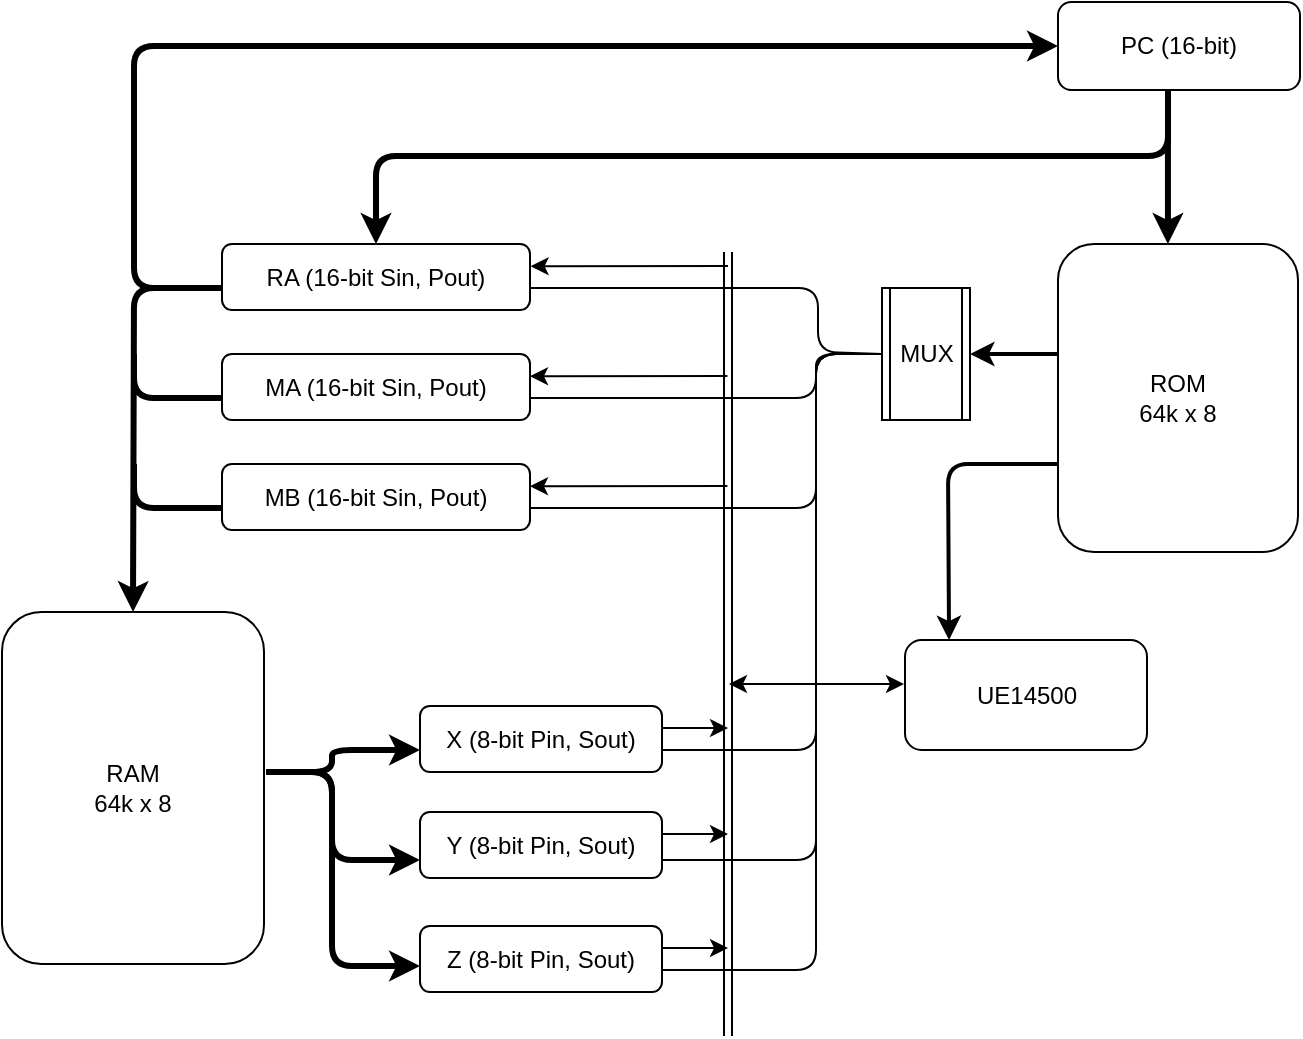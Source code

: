 <mxfile version="19.0.3" type="device"><diagram id="TscTu_4oVRoMbNBooCGR" name="Page-1"><mxGraphModel dx="1422" dy="865" grid="1" gridSize="11" guides="1" tooltips="1" connect="1" arrows="1" fold="1" page="1" pageScale="1" pageWidth="1654" pageHeight="1169" math="0" shadow="0"><root><mxCell id="0"/><mxCell id="1" parent="0"/><mxCell id="kSh4LVM-CGjby-nPk_Xe-2" value="X (8-bit Pin, Sout)" style="rounded=1;whiteSpace=wrap;html=1;" parent="1" vertex="1"><mxGeometry x="561" y="627" width="121" height="33" as="geometry"/></mxCell><mxCell id="kSh4LVM-CGjby-nPk_Xe-3" value="" style="shape=link;html=1;rounded=0;" parent="1" edge="1"><mxGeometry width="100" relative="1" as="geometry"><mxPoint x="715" y="792" as="sourcePoint"/><mxPoint x="715" y="400" as="targetPoint"/></mxGeometry></mxCell><mxCell id="kSh4LVM-CGjby-nPk_Xe-4" value="" style="endArrow=classic;html=1;rounded=0;" parent="1" edge="1"><mxGeometry width="50" height="50" relative="1" as="geometry"><mxPoint x="682" y="638" as="sourcePoint"/><mxPoint x="715" y="638" as="targetPoint"/></mxGeometry></mxCell><mxCell id="kSh4LVM-CGjby-nPk_Xe-6" value="UE14500" style="rounded=1;whiteSpace=wrap;html=1;" parent="1" vertex="1"><mxGeometry x="803.5" y="594" width="121" height="55" as="geometry"/></mxCell><mxCell id="kSh4LVM-CGjby-nPk_Xe-7" value="" style="endArrow=classic;startArrow=classic;html=1;rounded=0;" parent="1" edge="1"><mxGeometry width="50" height="50" relative="1" as="geometry"><mxPoint x="715.5" y="616" as="sourcePoint"/><mxPoint x="803" y="616" as="targetPoint"/></mxGeometry></mxCell><mxCell id="kSh4LVM-CGjby-nPk_Xe-12" value="RAM&lt;br&gt;64k x 8" style="rounded=1;whiteSpace=wrap;html=1;" parent="1" vertex="1"><mxGeometry x="352" y="580" width="131" height="176" as="geometry"/></mxCell><mxCell id="kSh4LVM-CGjby-nPk_Xe-16" value="" style="endArrow=classic;html=1;rounded=1;strokeWidth=3;entryX=0;entryY=0.667;entryDx=0;entryDy=0;entryPerimeter=0;" parent="1" target="kSh4LVM-CGjby-nPk_Xe-2" edge="1"><mxGeometry width="50" height="50" relative="1" as="geometry"><mxPoint x="484" y="660" as="sourcePoint"/><mxPoint x="550" y="649" as="targetPoint"/><Array as="points"><mxPoint x="517" y="660"/><mxPoint x="517" y="649"/></Array></mxGeometry></mxCell><mxCell id="kcOG59V9WonTQTFmEHAT-4" value="RA (16-bit Sin, Pout)" style="rounded=1;whiteSpace=wrap;html=1;" parent="1" vertex="1"><mxGeometry x="462" y="396" width="154" height="33" as="geometry"/></mxCell><mxCell id="kcOG59V9WonTQTFmEHAT-5" value="" style="endArrow=classic;html=1;rounded=0;entryX=1.002;entryY=0.337;entryDx=0;entryDy=0;entryPerimeter=0;" parent="1" target="kcOG59V9WonTQTFmEHAT-4" edge="1"><mxGeometry width="50" height="50" relative="1" as="geometry"><mxPoint x="715" y="407" as="sourcePoint"/><mxPoint x="620" y="420" as="targetPoint"/></mxGeometry></mxCell><mxCell id="kcOG59V9WonTQTFmEHAT-6" value="" style="endArrow=classic;html=1;rounded=1;strokeWidth=3;entryX=0.5;entryY=0;entryDx=0;entryDy=0;" parent="1" target="kSh4LVM-CGjby-nPk_Xe-12" edge="1"><mxGeometry width="50" height="50" relative="1" as="geometry"><mxPoint x="462" y="418" as="sourcePoint"/><mxPoint x="430" y="680" as="targetPoint"/><Array as="points"><mxPoint x="418" y="418"/></Array></mxGeometry></mxCell><mxCell id="kcOG59V9WonTQTFmEHAT-7" value="ROM&lt;br&gt;64k x 8" style="rounded=1;whiteSpace=wrap;html=1;" parent="1" vertex="1"><mxGeometry x="880" y="396" width="120" height="154" as="geometry"/></mxCell><mxCell id="kcOG59V9WonTQTFmEHAT-9" value="PC (16-bit)" style="rounded=1;whiteSpace=wrap;html=1;" parent="1" vertex="1"><mxGeometry x="880" y="275" width="121" height="44" as="geometry"/></mxCell><mxCell id="kcOG59V9WonTQTFmEHAT-10" value="" style="endArrow=classic;html=1;rounded=1;strokeWidth=3;entryX=0;entryY=0.5;entryDx=0;entryDy=0;exitX=0;exitY=0.667;exitDx=0;exitDy=0;exitPerimeter=0;" parent="1" source="kcOG59V9WonTQTFmEHAT-4" target="kcOG59V9WonTQTFmEHAT-9" edge="1"><mxGeometry width="50" height="50" relative="1" as="geometry"><mxPoint x="451" y="418" as="sourcePoint"/><mxPoint x="430" y="490" as="targetPoint"/><Array as="points"><mxPoint x="418" y="418"/><mxPoint x="418" y="297"/></Array></mxGeometry></mxCell><mxCell id="kcOG59V9WonTQTFmEHAT-11" value="" style="endArrow=classic;html=1;rounded=0;strokeWidth=3;entryX=0.458;entryY=0;entryDx=0;entryDy=0;entryPerimeter=0;" parent="1" target="kcOG59V9WonTQTFmEHAT-7" edge="1"><mxGeometry width="50" height="50" relative="1" as="geometry"><mxPoint x="935" y="319" as="sourcePoint"/><mxPoint x="935" y="385" as="targetPoint"/></mxGeometry></mxCell><mxCell id="kcOG59V9WonTQTFmEHAT-13" value="MUX" style="shape=process;whiteSpace=wrap;html=1;backgroundOutline=1;" parent="1" vertex="1"><mxGeometry x="792" y="418" width="44" height="66" as="geometry"/></mxCell><mxCell id="kcOG59V9WonTQTFmEHAT-14" value="" style="endArrow=none;html=1;rounded=1;strokeWidth=1;exitX=1;exitY=0.667;exitDx=0;exitDy=0;exitPerimeter=0;" parent="1" source="kcOG59V9WonTQTFmEHAT-4" edge="1"><mxGeometry width="50" height="50" relative="1" as="geometry"><mxPoint x="627" y="418" as="sourcePoint"/><mxPoint x="792" y="451" as="targetPoint"/><Array as="points"><mxPoint x="760" y="418"/><mxPoint x="760" y="450"/></Array></mxGeometry></mxCell><mxCell id="kcOG59V9WonTQTFmEHAT-15" value="" style="endArrow=none;html=1;rounded=1;strokeWidth=1;exitX=1;exitY=0.667;exitDx=0;exitDy=0;exitPerimeter=0;" parent="1" source="eRyFoS8RN4146GN2VDzU-1" edge="1"><mxGeometry width="50" height="50" relative="1" as="geometry"><mxPoint x="627" y="473" as="sourcePoint"/><mxPoint x="792" y="451" as="targetPoint"/><Array as="points"><mxPoint x="759" y="473"/><mxPoint x="759" y="451"/></Array></mxGeometry></mxCell><mxCell id="kcOG59V9WonTQTFmEHAT-16" value="" style="endArrow=none;html=1;rounded=1;strokeWidth=1;exitX=1;exitY=0.667;exitDx=0;exitDy=0;exitPerimeter=0;" parent="1" source="eRyFoS8RN4146GN2VDzU-2" edge="1"><mxGeometry width="50" height="50" relative="1" as="geometry"><mxPoint x="682" y="539" as="sourcePoint"/><mxPoint x="792" y="451" as="targetPoint"/><Array as="points"><mxPoint x="759" y="528"/><mxPoint x="759" y="451"/></Array></mxGeometry></mxCell><mxCell id="kcOG59V9WonTQTFmEHAT-18" value="" style="endArrow=none;html=1;rounded=1;strokeWidth=1;" parent="1" edge="1"><mxGeometry width="50" height="50" relative="1" as="geometry"><mxPoint x="682" y="649" as="sourcePoint"/><mxPoint x="792" y="451" as="targetPoint"/><Array as="points"><mxPoint x="759" y="649"/><mxPoint x="759" y="451"/></Array></mxGeometry></mxCell><mxCell id="kcOG59V9WonTQTFmEHAT-21" value="" style="endArrow=classic;html=1;rounded=1;strokeWidth=2;exitX=0;exitY=0.357;exitDx=0;exitDy=0;exitPerimeter=0;entryX=1;entryY=0.5;entryDx=0;entryDy=0;" parent="1" source="kcOG59V9WonTQTFmEHAT-7" target="kcOG59V9WonTQTFmEHAT-13" edge="1"><mxGeometry width="50" height="50" relative="1" as="geometry"><mxPoint x="862" y="450.87" as="sourcePoint"/><mxPoint x="847" y="451" as="targetPoint"/></mxGeometry></mxCell><mxCell id="kcOG59V9WonTQTFmEHAT-22" value="" style="endArrow=classic;html=1;rounded=1;strokeWidth=2;entryX=0.182;entryY=0;entryDx=0;entryDy=0;entryPerimeter=0;exitX=0;exitY=0.714;exitDx=0;exitDy=0;exitPerimeter=0;" parent="1" source="kcOG59V9WonTQTFmEHAT-7" target="kSh4LVM-CGjby-nPk_Xe-6" edge="1"><mxGeometry width="50" height="50" relative="1" as="geometry"><mxPoint x="869" y="506" as="sourcePoint"/><mxPoint x="825" y="671" as="targetPoint"/><Array as="points"><mxPoint x="825" y="506"/></Array></mxGeometry></mxCell><mxCell id="tV9gdsMDcnQuacJk_5GZ-3" value="Y (8-bit Pin, Sout)" style="rounded=1;whiteSpace=wrap;html=1;" parent="1" vertex="1"><mxGeometry x="561" y="680" width="121" height="33" as="geometry"/></mxCell><mxCell id="tV9gdsMDcnQuacJk_5GZ-4" value="" style="endArrow=classic;html=1;rounded=0;" parent="1" edge="1"><mxGeometry width="50" height="50" relative="1" as="geometry"><mxPoint x="682" y="691" as="sourcePoint"/><mxPoint x="715" y="691" as="targetPoint"/></mxGeometry></mxCell><mxCell id="tV9gdsMDcnQuacJk_5GZ-5" value="Z (8-bit Pin, Sout)" style="rounded=1;whiteSpace=wrap;html=1;" parent="1" vertex="1"><mxGeometry x="561" y="737" width="121" height="33" as="geometry"/></mxCell><mxCell id="tV9gdsMDcnQuacJk_5GZ-6" value="" style="endArrow=classic;html=1;rounded=0;" parent="1" edge="1"><mxGeometry width="50" height="50" relative="1" as="geometry"><mxPoint x="682" y="748" as="sourcePoint"/><mxPoint x="715" y="748" as="targetPoint"/></mxGeometry></mxCell><mxCell id="tV9gdsMDcnQuacJk_5GZ-7" value="" style="endArrow=classic;html=1;rounded=1;strokeWidth=3;entryX=0;entryY=0.667;entryDx=0;entryDy=0;entryPerimeter=0;" parent="1" edge="1"><mxGeometry width="50" height="50" relative="1" as="geometry"><mxPoint x="484" y="660" as="sourcePoint"/><mxPoint x="561" y="704.011" as="targetPoint"/><Array as="points"><mxPoint x="517" y="660"/><mxPoint x="517" y="704"/></Array></mxGeometry></mxCell><mxCell id="tV9gdsMDcnQuacJk_5GZ-8" value="" style="endArrow=classic;html=1;rounded=1;strokeWidth=3;entryX=0;entryY=0.667;entryDx=0;entryDy=0;entryPerimeter=0;" parent="1" edge="1"><mxGeometry width="50" height="50" relative="1" as="geometry"><mxPoint x="484" y="660" as="sourcePoint"/><mxPoint x="561" y="757.011" as="targetPoint"/><Array as="points"><mxPoint x="517" y="660"/><mxPoint x="517" y="757"/></Array></mxGeometry></mxCell><mxCell id="tV9gdsMDcnQuacJk_5GZ-11" value="" style="endArrow=none;html=1;rounded=1;exitX=1;exitY=0.727;exitDx=0;exitDy=0;exitPerimeter=0;" parent="1" source="tV9gdsMDcnQuacJk_5GZ-3" edge="1"><mxGeometry width="50" height="50" relative="1" as="geometry"><mxPoint x="759" y="666" as="sourcePoint"/><mxPoint x="792" y="451" as="targetPoint"/><Array as="points"><mxPoint x="759" y="704"/><mxPoint x="759" y="451"/></Array></mxGeometry></mxCell><mxCell id="tV9gdsMDcnQuacJk_5GZ-12" value="" style="endArrow=none;html=1;rounded=1;exitX=1;exitY=0.667;exitDx=0;exitDy=0;exitPerimeter=0;" parent="1" source="tV9gdsMDcnQuacJk_5GZ-5" edge="1"><mxGeometry width="50" height="50" relative="1" as="geometry"><mxPoint x="781" y="732" as="sourcePoint"/><mxPoint x="792" y="451" as="targetPoint"/><Array as="points"><mxPoint x="759" y="759"/><mxPoint x="759" y="451"/></Array></mxGeometry></mxCell><mxCell id="eRyFoS8RN4146GN2VDzU-1" value="MA (16-bit Sin, Pout)" style="rounded=1;whiteSpace=wrap;html=1;" parent="1" vertex="1"><mxGeometry x="462" y="451" width="154" height="33" as="geometry"/></mxCell><mxCell id="eRyFoS8RN4146GN2VDzU-2" value="MB&amp;nbsp;(16-bit Sin, Pout)" style="rounded=1;whiteSpace=wrap;html=1;" parent="1" vertex="1"><mxGeometry x="462" y="506" width="154" height="33" as="geometry"/></mxCell><mxCell id="eRyFoS8RN4146GN2VDzU-3" value="" style="endArrow=none;html=1;rounded=1;entryX=0;entryY=0.667;entryDx=0;entryDy=0;entryPerimeter=0;strokeWidth=3;" parent="1" target="eRyFoS8RN4146GN2VDzU-1" edge="1"><mxGeometry width="50" height="50" relative="1" as="geometry"><mxPoint x="418" y="451" as="sourcePoint"/><mxPoint x="451" y="473" as="targetPoint"/><Array as="points"><mxPoint x="418" y="473"/></Array></mxGeometry></mxCell><mxCell id="eRyFoS8RN4146GN2VDzU-4" value="" style="endArrow=none;html=1;rounded=1;strokeWidth=3;" parent="1" edge="1"><mxGeometry width="50" height="50" relative="1" as="geometry"><mxPoint x="418" y="506" as="sourcePoint"/><mxPoint x="462" y="528" as="targetPoint"/><Array as="points"><mxPoint x="418" y="528"/></Array></mxGeometry></mxCell><mxCell id="eRyFoS8RN4146GN2VDzU-5" value="" style="endArrow=classic;html=1;rounded=0;entryX=1.002;entryY=0.337;entryDx=0;entryDy=0;entryPerimeter=0;" parent="1" edge="1"><mxGeometry width="50" height="50" relative="1" as="geometry"><mxPoint x="714.69" y="462" as="sourcePoint"/><mxPoint x="615.998" y="462.121" as="targetPoint"/></mxGeometry></mxCell><mxCell id="eRyFoS8RN4146GN2VDzU-6" value="" style="endArrow=classic;html=1;rounded=0;entryX=1.002;entryY=0.337;entryDx=0;entryDy=0;entryPerimeter=0;" parent="1" edge="1"><mxGeometry width="50" height="50" relative="1" as="geometry"><mxPoint x="714.69" y="517" as="sourcePoint"/><mxPoint x="615.998" y="517.121" as="targetPoint"/></mxGeometry></mxCell><mxCell id="eRyFoS8RN4146GN2VDzU-8" value="" style="endArrow=classic;html=1;rounded=1;strokeWidth=3;entryX=0.5;entryY=0;entryDx=0;entryDy=0;" parent="1" target="kcOG59V9WonTQTFmEHAT-4" edge="1"><mxGeometry width="50" height="50" relative="1" as="geometry"><mxPoint x="935" y="319" as="sourcePoint"/><mxPoint x="880" y="307.989" as="targetPoint"/><Array as="points"><mxPoint x="935" y="352"/><mxPoint x="539" y="352"/></Array></mxGeometry></mxCell></root></mxGraphModel></diagram></mxfile>